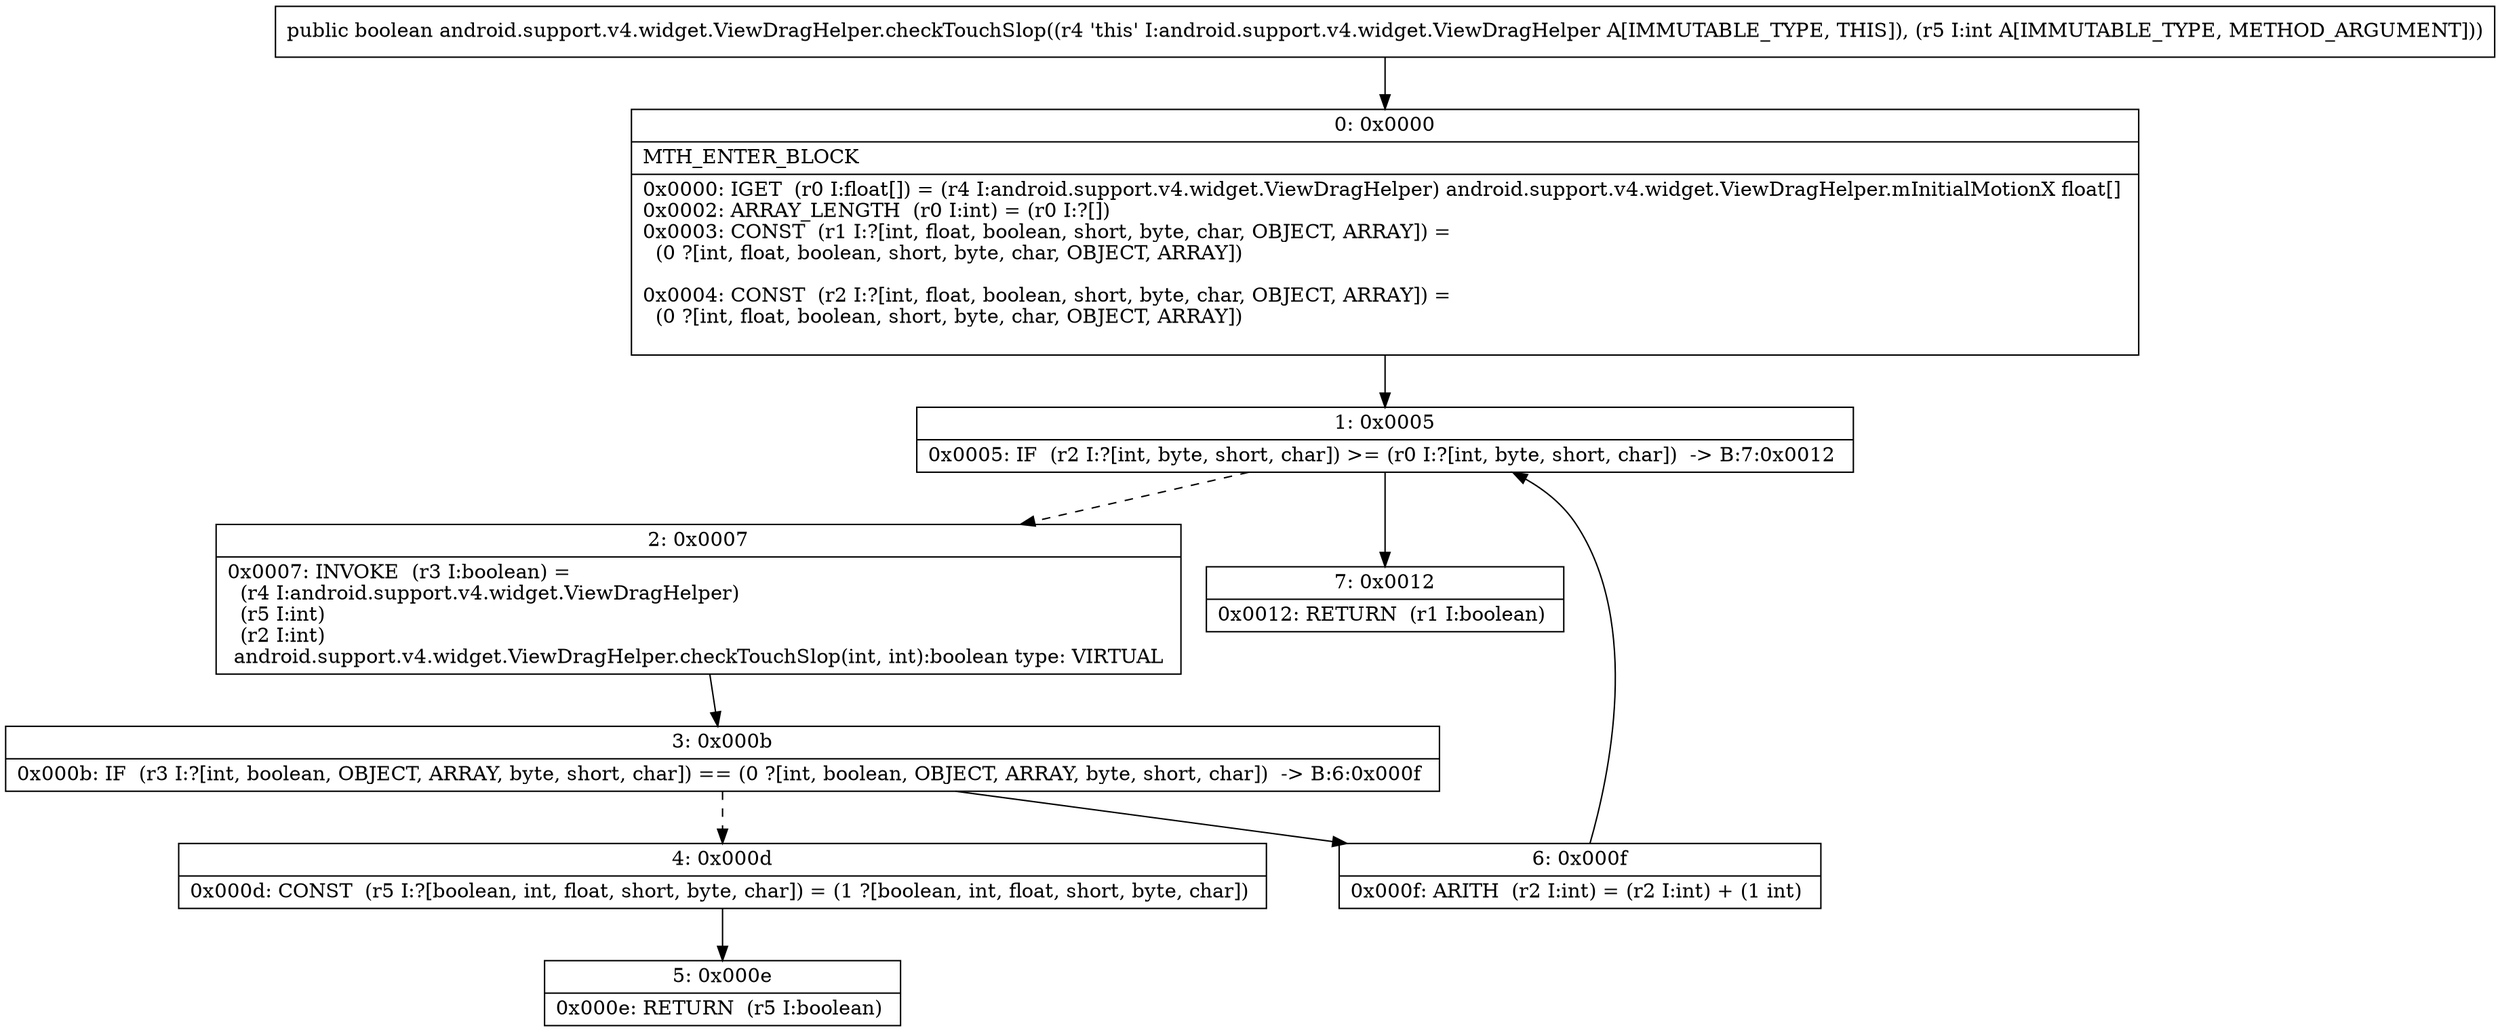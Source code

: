 digraph "CFG forandroid.support.v4.widget.ViewDragHelper.checkTouchSlop(I)Z" {
Node_0 [shape=record,label="{0\:\ 0x0000|MTH_ENTER_BLOCK\l|0x0000: IGET  (r0 I:float[]) = (r4 I:android.support.v4.widget.ViewDragHelper) android.support.v4.widget.ViewDragHelper.mInitialMotionX float[] \l0x0002: ARRAY_LENGTH  (r0 I:int) = (r0 I:?[]) \l0x0003: CONST  (r1 I:?[int, float, boolean, short, byte, char, OBJECT, ARRAY]) = \l  (0 ?[int, float, boolean, short, byte, char, OBJECT, ARRAY])\l \l0x0004: CONST  (r2 I:?[int, float, boolean, short, byte, char, OBJECT, ARRAY]) = \l  (0 ?[int, float, boolean, short, byte, char, OBJECT, ARRAY])\l \l}"];
Node_1 [shape=record,label="{1\:\ 0x0005|0x0005: IF  (r2 I:?[int, byte, short, char]) \>= (r0 I:?[int, byte, short, char])  \-\> B:7:0x0012 \l}"];
Node_2 [shape=record,label="{2\:\ 0x0007|0x0007: INVOKE  (r3 I:boolean) = \l  (r4 I:android.support.v4.widget.ViewDragHelper)\l  (r5 I:int)\l  (r2 I:int)\l android.support.v4.widget.ViewDragHelper.checkTouchSlop(int, int):boolean type: VIRTUAL \l}"];
Node_3 [shape=record,label="{3\:\ 0x000b|0x000b: IF  (r3 I:?[int, boolean, OBJECT, ARRAY, byte, short, char]) == (0 ?[int, boolean, OBJECT, ARRAY, byte, short, char])  \-\> B:6:0x000f \l}"];
Node_4 [shape=record,label="{4\:\ 0x000d|0x000d: CONST  (r5 I:?[boolean, int, float, short, byte, char]) = (1 ?[boolean, int, float, short, byte, char]) \l}"];
Node_5 [shape=record,label="{5\:\ 0x000e|0x000e: RETURN  (r5 I:boolean) \l}"];
Node_6 [shape=record,label="{6\:\ 0x000f|0x000f: ARITH  (r2 I:int) = (r2 I:int) + (1 int) \l}"];
Node_7 [shape=record,label="{7\:\ 0x0012|0x0012: RETURN  (r1 I:boolean) \l}"];
MethodNode[shape=record,label="{public boolean android.support.v4.widget.ViewDragHelper.checkTouchSlop((r4 'this' I:android.support.v4.widget.ViewDragHelper A[IMMUTABLE_TYPE, THIS]), (r5 I:int A[IMMUTABLE_TYPE, METHOD_ARGUMENT])) }"];
MethodNode -> Node_0;
Node_0 -> Node_1;
Node_1 -> Node_2[style=dashed];
Node_1 -> Node_7;
Node_2 -> Node_3;
Node_3 -> Node_4[style=dashed];
Node_3 -> Node_6;
Node_4 -> Node_5;
Node_6 -> Node_1;
}

